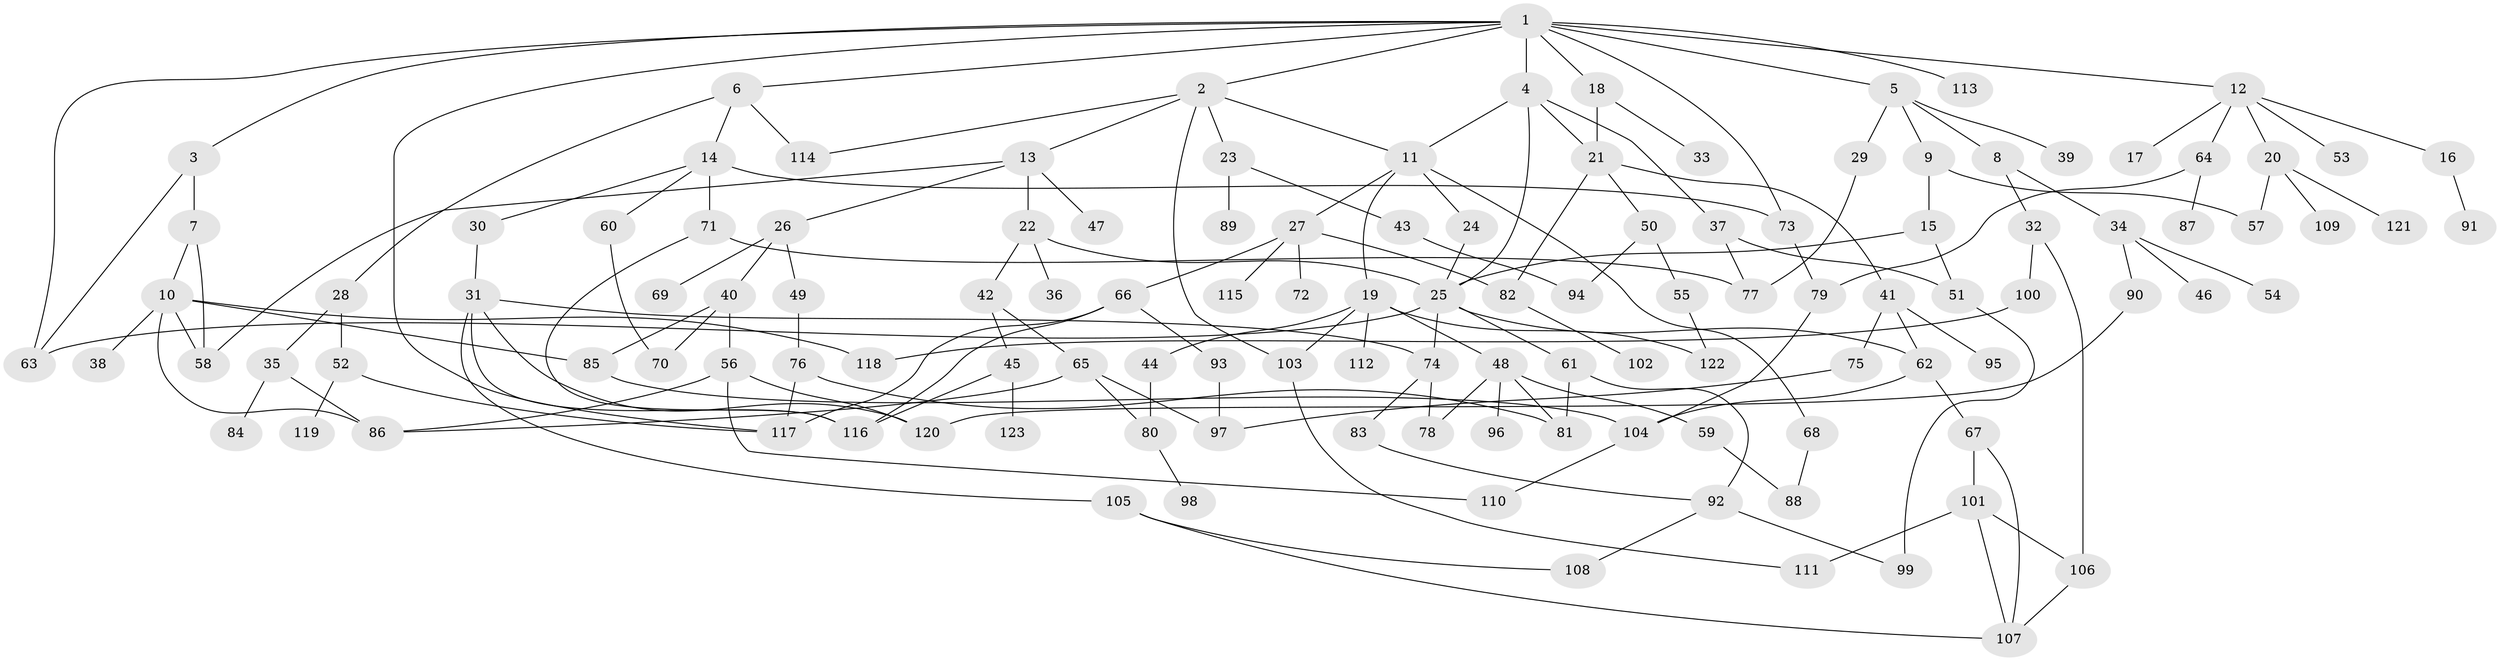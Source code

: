 // coarse degree distribution, {13: 0.012195121951219513, 6: 0.06097560975609756, 3: 0.2073170731707317, 5: 0.10975609756097561, 2: 0.2073170731707317, 10: 0.012195121951219513, 8: 0.024390243902439025, 7: 0.024390243902439025, 4: 0.08536585365853659, 1: 0.25609756097560976}
// Generated by graph-tools (version 1.1) at 2025/41/03/06/25 10:41:30]
// undirected, 123 vertices, 176 edges
graph export_dot {
graph [start="1"]
  node [color=gray90,style=filled];
  1;
  2;
  3;
  4;
  5;
  6;
  7;
  8;
  9;
  10;
  11;
  12;
  13;
  14;
  15;
  16;
  17;
  18;
  19;
  20;
  21;
  22;
  23;
  24;
  25;
  26;
  27;
  28;
  29;
  30;
  31;
  32;
  33;
  34;
  35;
  36;
  37;
  38;
  39;
  40;
  41;
  42;
  43;
  44;
  45;
  46;
  47;
  48;
  49;
  50;
  51;
  52;
  53;
  54;
  55;
  56;
  57;
  58;
  59;
  60;
  61;
  62;
  63;
  64;
  65;
  66;
  67;
  68;
  69;
  70;
  71;
  72;
  73;
  74;
  75;
  76;
  77;
  78;
  79;
  80;
  81;
  82;
  83;
  84;
  85;
  86;
  87;
  88;
  89;
  90;
  91;
  92;
  93;
  94;
  95;
  96;
  97;
  98;
  99;
  100;
  101;
  102;
  103;
  104;
  105;
  106;
  107;
  108;
  109;
  110;
  111;
  112;
  113;
  114;
  115;
  116;
  117;
  118;
  119;
  120;
  121;
  122;
  123;
  1 -- 2;
  1 -- 3;
  1 -- 4;
  1 -- 5;
  1 -- 6;
  1 -- 12;
  1 -- 18;
  1 -- 63;
  1 -- 73;
  1 -- 113;
  1 -- 117;
  2 -- 13;
  2 -- 23;
  2 -- 114;
  2 -- 11;
  2 -- 103;
  3 -- 7;
  3 -- 63;
  4 -- 11;
  4 -- 21;
  4 -- 37;
  4 -- 25;
  5 -- 8;
  5 -- 9;
  5 -- 29;
  5 -- 39;
  6 -- 14;
  6 -- 28;
  6 -- 114;
  7 -- 10;
  7 -- 58;
  8 -- 32;
  8 -- 34;
  9 -- 15;
  9 -- 57;
  10 -- 38;
  10 -- 118;
  10 -- 85;
  10 -- 58;
  10 -- 86;
  11 -- 19;
  11 -- 24;
  11 -- 27;
  11 -- 68;
  12 -- 16;
  12 -- 17;
  12 -- 20;
  12 -- 53;
  12 -- 64;
  13 -- 22;
  13 -- 26;
  13 -- 47;
  13 -- 58;
  14 -- 30;
  14 -- 60;
  14 -- 71;
  14 -- 73;
  15 -- 25;
  15 -- 51;
  16 -- 91;
  18 -- 33;
  18 -- 21;
  19 -- 44;
  19 -- 48;
  19 -- 103;
  19 -- 112;
  19 -- 122;
  20 -- 57;
  20 -- 109;
  20 -- 121;
  21 -- 41;
  21 -- 50;
  21 -- 82;
  22 -- 36;
  22 -- 42;
  22 -- 25;
  23 -- 43;
  23 -- 89;
  24 -- 25;
  25 -- 61;
  25 -- 62;
  25 -- 63;
  25 -- 74;
  26 -- 40;
  26 -- 49;
  26 -- 69;
  27 -- 66;
  27 -- 72;
  27 -- 82;
  27 -- 115;
  28 -- 35;
  28 -- 52;
  29 -- 77;
  30 -- 31;
  31 -- 74;
  31 -- 105;
  31 -- 120;
  31 -- 116;
  32 -- 100;
  32 -- 106;
  34 -- 46;
  34 -- 54;
  34 -- 90;
  35 -- 84;
  35 -- 86;
  37 -- 51;
  37 -- 77;
  40 -- 56;
  40 -- 70;
  40 -- 85;
  41 -- 75;
  41 -- 95;
  41 -- 62;
  42 -- 45;
  42 -- 65;
  43 -- 94;
  44 -- 80;
  45 -- 123;
  45 -- 116;
  48 -- 59;
  48 -- 78;
  48 -- 96;
  48 -- 81;
  49 -- 76;
  50 -- 55;
  50 -- 94;
  51 -- 99;
  52 -- 119;
  52 -- 117;
  55 -- 122;
  56 -- 110;
  56 -- 86;
  56 -- 120;
  59 -- 88;
  60 -- 70;
  61 -- 92;
  61 -- 81;
  62 -- 67;
  62 -- 104;
  64 -- 87;
  64 -- 79;
  65 -- 97;
  65 -- 80;
  65 -- 86;
  66 -- 93;
  66 -- 116;
  66 -- 117;
  67 -- 101;
  67 -- 107;
  68 -- 88;
  71 -- 77;
  71 -- 116;
  73 -- 79;
  74 -- 83;
  74 -- 78;
  75 -- 97;
  76 -- 81;
  76 -- 117;
  79 -- 104;
  80 -- 98;
  82 -- 102;
  83 -- 92;
  85 -- 104;
  90 -- 120;
  92 -- 108;
  92 -- 99;
  93 -- 97;
  100 -- 118;
  101 -- 107;
  101 -- 106;
  101 -- 111;
  103 -- 111;
  104 -- 110;
  105 -- 107;
  105 -- 108;
  106 -- 107;
}
